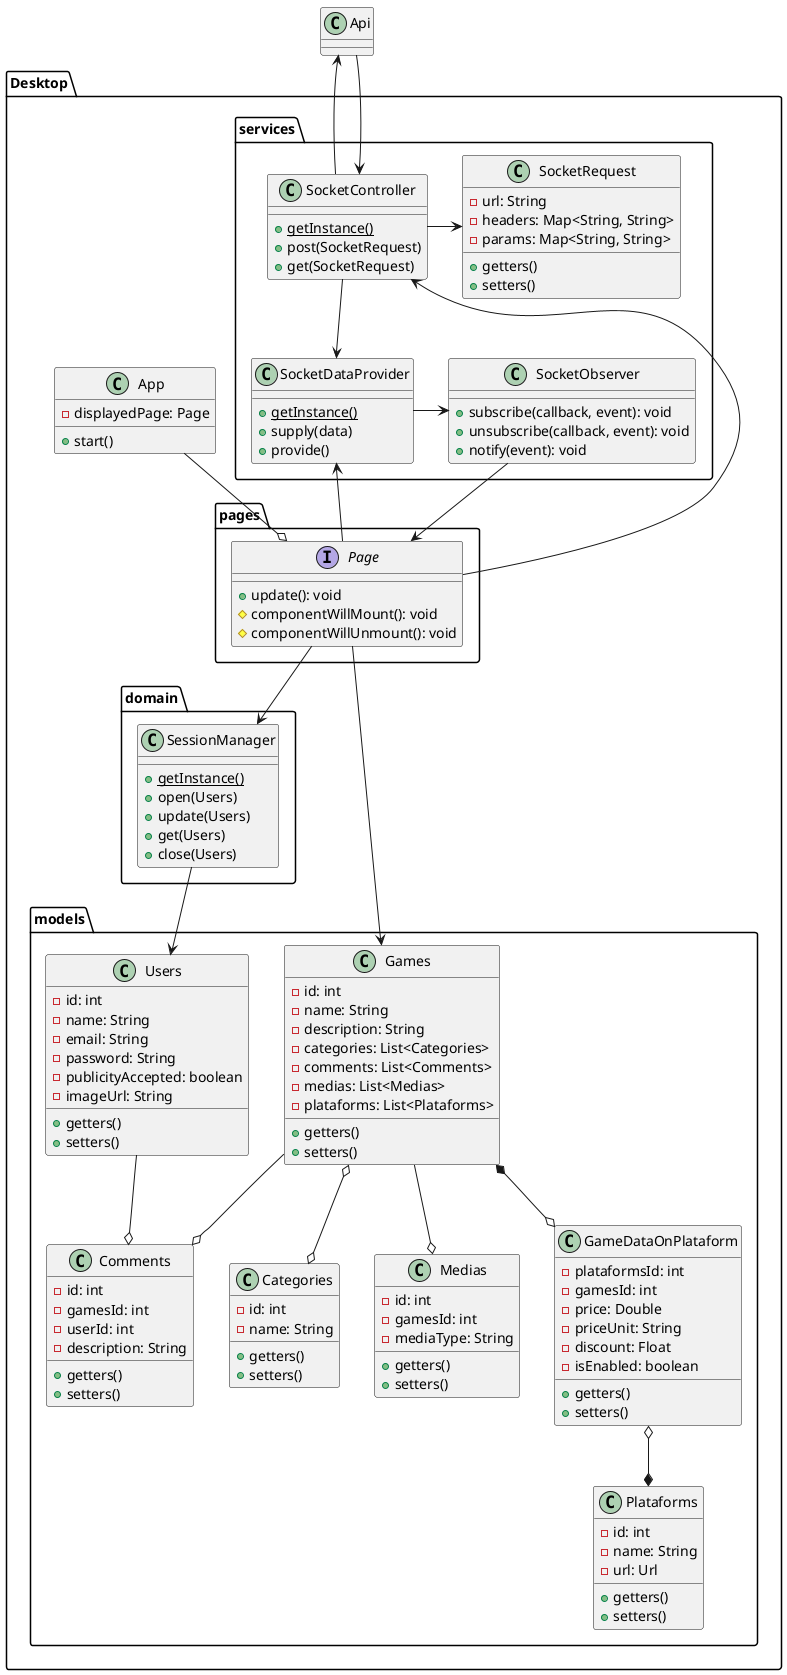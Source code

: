 @startuml Client Class Diagram
skinparam groupInheritance 5

class Api {}

namespace Desktop {
 namespace pages {
  interface Page {
    +update(): void
    #componentWillMount(): void
    #componentWillUnmount(): void
  }
 }
 namespace models {
  class Games {
   -id: int
   -name: String
   -description: String
   -categories: List<Categories>
   -comments: List<Comments>
   -medias: List<Medias>
   -plataforms: List<Plataforms>
   +getters()
   +setters()
  }
  class Categories {
   -id: int
   -name: String
   +getters()
   +setters()
  }
  class Comments {
   -id: int
   -gamesId: int
   -userId: int
   -description: String
   +getters()
   +setters()
  }
  class Medias {
   -id: int
   -gamesId: int
   -mediaType: String
   +getters()
   +setters()
  }
  class GameDataOnPlataform {
   -plataformsId: int
   -gamesId: int
   -price: Double
   -priceUnit: String
   -discount: Float
   -isEnabled: boolean
   +getters()
   +setters()
  }
  class Plataforms {
   -id: int
   -name: String
   -url: Url
   +getters()
   +setters()
  }
  class Users {
   -id: int
   -name: String
   -email: String
   -password: String
   -publicityAccepted: boolean
   -imageUrl: String
   +getters()
   +setters()
  }
  Games *--o GameDataOnPlataform 
  GameDataOnPlataform o--* Plataforms
  Games o--o Categories
  Games --o Comments
  Users --o Comments
  Games --o Medias
 }
 namespace domain {
	class SessionManager {
		+{static} getInstance()
		+open(Users)
		+update(Users)
		+get(Users)
		+close(Users)
	}
 }
 namespace services {
	class SocketRequest {
		-url: String
		-headers: Map<String, String> 
		-params: Map<String, String>
		+getters()
		+setters()
    }
	class SocketController {
		+{static} getInstance()
		+post(SocketRequest)
		+get(SocketRequest)
	}
	class SocketDataProvider {
		+{static} getInstance()
		+supply(data)
		+provide()
	}
	class SocketObserver {
		+subscribe(callback, event): void
		+unsubscribe(callback, event): void
		+notify(event): void
	}
	SocketRequest <-l- SocketController
	SocketController -d-> SocketDataProvider 
	SocketDataProvider -r-> SocketObserver
	SocketObserver -d-> Desktop.pages.Page
 }
 Desktop.services.SocketController <-- Desktop.pages.Page
 Desktop.services.SocketDataProvider <-- Desktop.pages.Page
 Desktop.models.Games <-- Desktop.pages.Page
 Desktop.domain.SessionManager <-u- Desktop.pages.Page
 Desktop.domain.SessionManager -d-> Desktop.models.Users
 
 class App {
   -displayedPage: Page
   +start()
 }
 App -d-o Desktop.pages.Page
 Desktop.services.SocketController -u-> .Api 
 Desktop.services.SocketController <-u- .Api 
}
@enduml